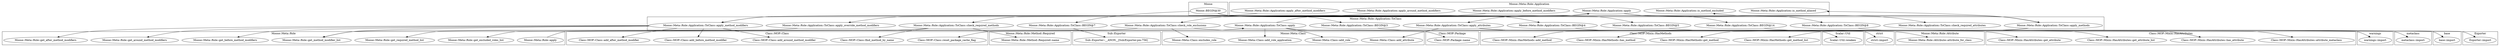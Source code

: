 digraph {
graph [overlap=false]
subgraph cluster_warnings {
	label="warnings";
	"warnings::import";
}
subgraph cluster_Class_MOP_Mixin_HasMethods {
	label="Class::MOP::Mixin::HasMethods";
	"Class::MOP::Mixin::HasMethods::has_method";
	"Class::MOP::Mixin::HasMethods::add_method";
	"Class::MOP::Mixin::HasMethods::get_method_list";
	"Class::MOP::Mixin::HasMethods::get_method";
}
subgraph cluster_Moose_Meta_Role {
	label="Moose::Meta::Role";
	"Moose::Meta::Role::get_method_modifier_list";
	"Moose::Meta::Role::get_required_method_list";
	"Moose::Meta::Role::get_excluded_roles_list";
	"Moose::Meta::Role::get_after_method_modifiers";
	"Moose::Meta::Role::get_before_method_modifiers";
	"Moose::Meta::Role::get_around_method_modifiers";
	"Moose::Meta::Role::apply";
}
subgraph cluster_Moose {
	label="Moose";
	"Moose::BEGIN@30";
}
subgraph cluster_Moose_Meta_Role_Attribute {
	label="Moose::Meta::Role::Attribute";
	"Moose::Meta::Role::Attribute::attribute_for_class";
}
subgraph cluster_metaclass {
	label="metaclass";
	"metaclass::import";
}
subgraph cluster_Scalar_Util {
	label="Scalar::Util";
	"Scalar::Util::weaken";
}
subgraph cluster_Moose_Meta_Class {
	label="Moose::Meta::Class";
	"Moose::Meta::Class::add_role";
	"Moose::Meta::Class::add_attribute";
	"Moose::Meta::Class::excludes_role";
	"Moose::Meta::Class::add_role_application";
}
subgraph cluster_Sub_Exporter {
	label="Sub::Exporter";
	"Sub::Exporter::__ANON__[Sub/Exporter.pm:756]";
}
subgraph cluster_base {
	label="base";
	"base::import";
}
subgraph cluster_strict {
	label="strict";
	"strict::import";
}
subgraph cluster_Class_MOP_Class {
	label="Class::MOP::Class";
	"Class::MOP::Class::find_method_by_name";
	"Class::MOP::Class::reset_package_cache_flag";
	"Class::MOP::Class::add_around_method_modifier";
	"Class::MOP::Class::add_before_method_modifier";
	"Class::MOP::Class::add_after_method_modifier";
}
subgraph cluster_Exporter {
	label="Exporter";
	"Exporter::import";
}
subgraph cluster_Class_MOP_Package {
	label="Class::MOP::Package";
	"Class::MOP::Package::name";
}
subgraph cluster_Moose_Meta_Role_Method_Required {
	label="Moose::Meta::Role::Method::Required";
	"Moose::Meta::Role::Method::Required::name";
}
subgraph cluster_Class_MOP_Mixin_HasAttributes {
	label="Class::MOP::Mixin::HasAttributes";
	"Class::MOP::Mixin::HasAttributes::get_attribute_list";
	"Class::MOP::Mixin::HasAttributes::get_attribute";
	"Class::MOP::Mixin::HasAttributes::attribute_metaclass";
	"Class::MOP::Mixin::HasAttributes::has_attribute";
}
subgraph cluster_Moose_Meta_Role_Application {
	label="Moose::Meta::Role::Application";
	"Moose::Meta::Role::Application::is_method_excluded";
	"Moose::Meta::Role::Application::is_method_aliased";
	"Moose::Meta::Role::Application::apply_before_method_modifiers";
	"Moose::Meta::Role::Application::apply_around_method_modifiers";
	"Moose::Meta::Role::Application::apply_after_method_modifiers";
	"Moose::Meta::Role::Application::apply";
}
subgraph cluster_Moose_Meta_Role_Application_ToClass {
	label="Moose::Meta::Role::Application::ToClass";
	"Moose::Meta::Role::Application::ToClass::check_required_methods";
	"Moose::Meta::Role::Application::ToClass::BEGIN@7";
	"Moose::Meta::Role::Application::ToClass::check_role_exclusions";
	"Moose::Meta::Role::Application::ToClass::apply_methods";
	"Moose::Meta::Role::Application::ToClass::apply";
	"Moose::Meta::Role::Application::ToClass::BEGIN@3";
	"Moose::Meta::Role::Application::ToClass::apply_attributes";
	"Moose::Meta::Role::Application::ToClass::BEGIN@4";
	"Moose::Meta::Role::Application::ToClass::apply_override_method_modifiers";
	"Moose::Meta::Role::Application::ToClass::BEGIN@5";
	"Moose::Meta::Role::Application::ToClass::check_required_attributes";
	"Moose::Meta::Role::Application::ToClass::BEGIN@14";
	"Moose::Meta::Role::Application::ToClass::apply_method_modifiers";
	"Moose::Meta::Role::Application::ToClass::BEGIN@8";
}
"Moose::Meta::Role::Application::ToClass::BEGIN@7" -> "Sub::Exporter::__ANON__[Sub/Exporter.pm:756]";
"Moose::Meta::Role::Application::ToClass::apply_attributes" -> "Class::MOP::Mixin::HasAttributes::get_attribute";
"Moose::Meta::Role::Application::ToClass::apply_attributes" -> "Moose::Meta::Role::Attribute::attribute_for_class";
"Moose::Meta::Role::Application::ToClass::BEGIN@8" -> "Exporter::import";
"Moose::Meta::Role::Application::apply" -> "Moose::Meta::Role::Application::ToClass::check_required_attributes";
"Moose::Meta::Role::Application::ToClass::apply_method_modifiers" -> "Moose::Meta::Role::get_after_method_modifiers";
"Moose::Meta::Role::Application::ToClass::apply_method_modifiers" -> "Class::MOP::Class::add_before_method_modifier";
"Moose::Meta::Role::Application::ToClass::apply_attributes" -> "Class::MOP::Mixin::HasAttributes::has_attribute";
"Moose::Meta::Role::Application::ToClass::apply_methods" -> "Moose::Meta::Role::Application::is_method_aliased";
"Moose::Meta::Role::Application::ToClass::apply_method_modifiers" -> "Class::MOP::Class::add_around_method_modifier";
"Moose::Meta::Role::Application::ToClass::apply" -> "Moose::Meta::Class::add_role_application";
"Moose::Meta::Role::Application::ToClass::apply_methods" -> "Class::MOP::Mixin::HasMethods::get_method";
"Moose::Meta::Role::Application::ToClass::apply_attributes" -> "Class::MOP::Mixin::HasAttributes::get_attribute_list";
"Moose::Meta::Role::Application::ToClass::apply_methods" -> "Moose::Meta::Role::Application::is_method_excluded";
"Moose::Meta::Role::Application::ToClass::apply_methods" -> "Class::MOP::Mixin::HasMethods::get_method_list";
"Moose::Meta::Role::Application::apply_before_method_modifiers" -> "Moose::Meta::Role::Application::ToClass::apply_method_modifiers";
"Moose::Meta::Role::Application::apply_after_method_modifiers" -> "Moose::Meta::Role::Application::ToClass::apply_method_modifiers";
"Moose::Meta::Role::Application::apply_around_method_modifiers" -> "Moose::Meta::Role::Application::ToClass::apply_method_modifiers";
"Moose::Meta::Role::Application::ToClass::check_role_exclusions" -> "Moose::Meta::Role::get_excluded_roles_list";
"Moose::BEGIN@30" -> "Moose::Meta::Role::Application::ToClass::BEGIN@4";
"Moose::Meta::Role::Application::apply" -> "Moose::Meta::Role::Application::ToClass::check_required_methods";
"Moose::Meta::Role::Application::ToClass::apply" -> "Moose::Meta::Role::Application::apply";
"Moose::Meta::Role::Application::ToClass::BEGIN@5" -> "metaclass::import";
"Moose::Meta::Role::Application::ToClass::apply_method_modifiers" -> "Moose::Meta::Role::get_around_method_modifiers";
"Moose::Meta::Role::Application::apply" -> "Moose::Meta::Role::Application::ToClass::apply_methods";
"Moose::Meta::Role::Application::apply" -> "Moose::Meta::Role::Application::ToClass::check_role_exclusions";
"Moose::Meta::Role::Application::ToClass::apply" -> "Scalar::Util::weaken";
"Moose::BEGIN@30" -> "Moose::Meta::Role::Application::ToClass::BEGIN@8";
"Moose::Meta::Role::Application::ToClass::check_role_exclusions" -> "Moose::Meta::Class::excludes_role";
"Moose::BEGIN@30" -> "Moose::Meta::Role::Application::ToClass::BEGIN@3";
"Moose::Meta::Role::Application::apply" -> "Moose::Meta::Role::Application::ToClass::apply_attributes";
"Moose::Meta::Role::Application::ToClass::apply_methods" -> "Class::MOP::Mixin::HasMethods::has_method";
"Moose::Meta::Role::Application::ToClass::apply_methods" -> "Class::MOP::Class::reset_package_cache_flag";
"Moose::Meta::Role::Application::ToClass::check_required_methods" -> "Class::MOP::Class::find_method_by_name";
"Moose::Meta::Role::Application::ToClass::check_required_methods" -> "Moose::Meta::Role::Method::Required::name";
"Moose::BEGIN@30" -> "Moose::Meta::Role::Application::ToClass::BEGIN@5";
"Moose::Meta::Role::Application::apply" -> "Moose::Meta::Role::Application::ToClass::apply_override_method_modifiers";
"Moose::Meta::Role::Application::ToClass::BEGIN@14" -> "base::import";
"Moose::BEGIN@30" -> "Moose::Meta::Role::Application::ToClass::BEGIN@14";
"Moose::Meta::Role::Application::ToClass::check_required_methods" -> "Moose::Meta::Role::get_required_method_list";
"Moose::Meta::Role::Application::ToClass::apply_method_modifiers" -> "Moose::Meta::Role::get_before_method_modifiers";
"Moose::Meta::Role::Application::ToClass::BEGIN@4" -> "warnings::import";
"Moose::Meta::Role::Application::ToClass::apply_methods" -> "Class::MOP::Mixin::HasMethods::add_method";
"Moose::Meta::Role::Application::ToClass::apply_method_modifiers" -> "Class::MOP::Class::add_after_method_modifier";
"Moose::BEGIN@30" -> "Moose::Meta::Role::Application::ToClass::BEGIN@7";
"Moose::Meta::Role::Application::ToClass::apply_override_method_modifiers" -> "Moose::Meta::Role::get_method_modifier_list";
"Moose::Meta::Role::Application::ToClass::apply_method_modifiers" -> "Moose::Meta::Role::get_method_modifier_list";
"Moose::Meta::Role::Application::ToClass::apply_attributes" -> "Moose::Meta::Class::add_attribute";
"Moose::Meta::Role::Application::ToClass::apply_attributes" -> "Class::MOP::Mixin::HasAttributes::attribute_metaclass";
"Moose::Meta::Role::Application::ToClass::check_role_exclusions" -> "Class::MOP::Package::name";
"Moose::Meta::Role::Application::ToClass::apply" -> "Moose::Meta::Class::add_role";
"Moose::Meta::Role::apply" -> "Moose::Meta::Role::Application::ToClass::apply";
"Moose::Meta::Role::Application::ToClass::BEGIN@3" -> "strict::import";
}
